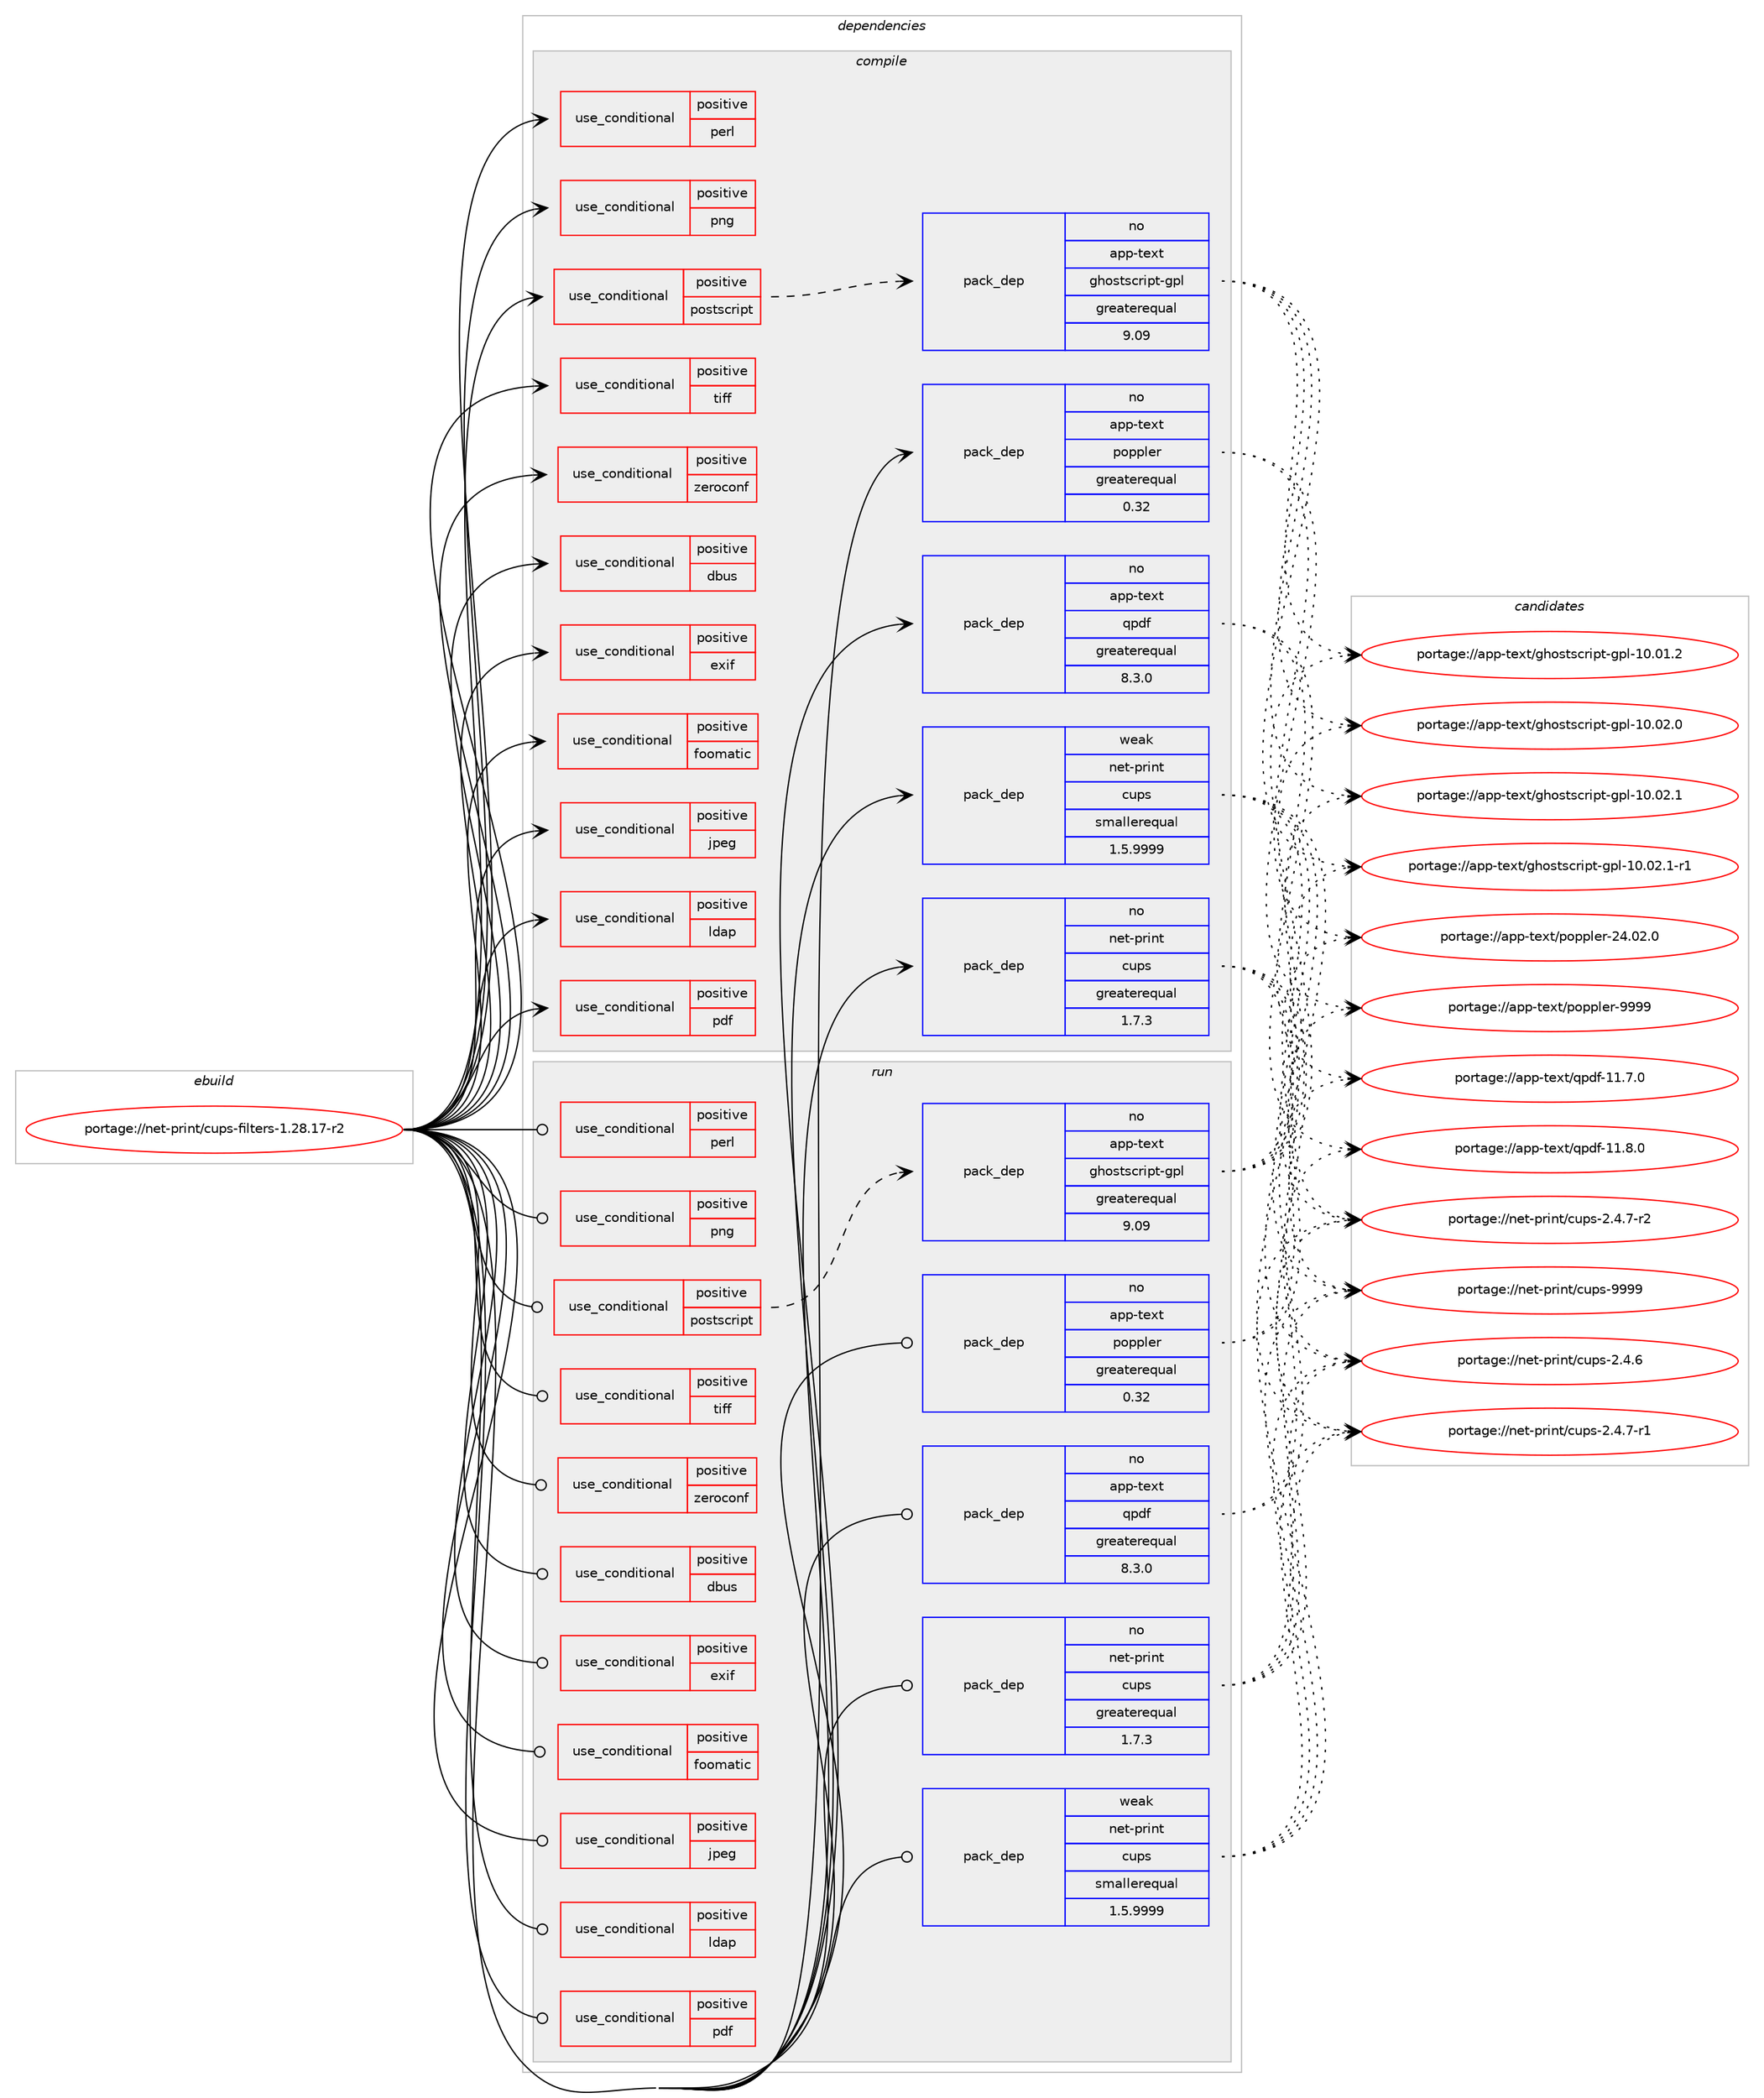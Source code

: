 digraph prolog {

# *************
# Graph options
# *************

newrank=true;
concentrate=true;
compound=true;
graph [rankdir=LR,fontname=Helvetica,fontsize=10,ranksep=1.5];#, ranksep=2.5, nodesep=0.2];
edge  [arrowhead=vee];
node  [fontname=Helvetica,fontsize=10];

# **********
# The ebuild
# **********

subgraph cluster_leftcol {
color=gray;
rank=same;
label=<<i>ebuild</i>>;
id [label="portage://net-print/cups-filters-1.28.17-r2", color=red, width=4, href="../net-print/cups-filters-1.28.17-r2.svg"];
}

# ****************
# The dependencies
# ****************

subgraph cluster_midcol {
color=gray;
label=<<i>dependencies</i>>;
subgraph cluster_compile {
fillcolor="#eeeeee";
style=filled;
label=<<i>compile</i>>;
subgraph cond7449 {
dependency11355 [label=<<TABLE BORDER="0" CELLBORDER="1" CELLSPACING="0" CELLPADDING="4"><TR><TD ROWSPAN="3" CELLPADDING="10">use_conditional</TD></TR><TR><TD>positive</TD></TR><TR><TD>dbus</TD></TR></TABLE>>, shape=none, color=red];
# *** BEGIN UNKNOWN DEPENDENCY TYPE (TODO) ***
# dependency11355 -> package_dependency(portage://net-print/cups-filters-1.28.17-r2,install,no,sys-apps,dbus,none,[,,],[],[])
# *** END UNKNOWN DEPENDENCY TYPE (TODO) ***

}
id:e -> dependency11355:w [weight=20,style="solid",arrowhead="vee"];
subgraph cond7450 {
dependency11356 [label=<<TABLE BORDER="0" CELLBORDER="1" CELLSPACING="0" CELLPADDING="4"><TR><TD ROWSPAN="3" CELLPADDING="10">use_conditional</TD></TR><TR><TD>positive</TD></TR><TR><TD>exif</TD></TR></TABLE>>, shape=none, color=red];
# *** BEGIN UNKNOWN DEPENDENCY TYPE (TODO) ***
# dependency11356 -> package_dependency(portage://net-print/cups-filters-1.28.17-r2,install,no,media-libs,libexif,none,[,,],[],[])
# *** END UNKNOWN DEPENDENCY TYPE (TODO) ***

}
id:e -> dependency11356:w [weight=20,style="solid",arrowhead="vee"];
subgraph cond7451 {
dependency11357 [label=<<TABLE BORDER="0" CELLBORDER="1" CELLSPACING="0" CELLPADDING="4"><TR><TD ROWSPAN="3" CELLPADDING="10">use_conditional</TD></TR><TR><TD>positive</TD></TR><TR><TD>foomatic</TD></TR></TABLE>>, shape=none, color=red];
# *** BEGIN UNKNOWN DEPENDENCY TYPE (TODO) ***
# dependency11357 -> package_dependency(portage://net-print/cups-filters-1.28.17-r2,install,weak,net-print,foomatic-filters,none,[,,],[],[])
# *** END UNKNOWN DEPENDENCY TYPE (TODO) ***

}
id:e -> dependency11357:w [weight=20,style="solid",arrowhead="vee"];
subgraph cond7452 {
dependency11358 [label=<<TABLE BORDER="0" CELLBORDER="1" CELLSPACING="0" CELLPADDING="4"><TR><TD ROWSPAN="3" CELLPADDING="10">use_conditional</TD></TR><TR><TD>positive</TD></TR><TR><TD>jpeg</TD></TR></TABLE>>, shape=none, color=red];
# *** BEGIN UNKNOWN DEPENDENCY TYPE (TODO) ***
# dependency11358 -> package_dependency(portage://net-print/cups-filters-1.28.17-r2,install,no,media-libs,libjpeg-turbo,none,[,,],any_same_slot,[])
# *** END UNKNOWN DEPENDENCY TYPE (TODO) ***

}
id:e -> dependency11358:w [weight=20,style="solid",arrowhead="vee"];
subgraph cond7453 {
dependency11359 [label=<<TABLE BORDER="0" CELLBORDER="1" CELLSPACING="0" CELLPADDING="4"><TR><TD ROWSPAN="3" CELLPADDING="10">use_conditional</TD></TR><TR><TD>positive</TD></TR><TR><TD>ldap</TD></TR></TABLE>>, shape=none, color=red];
# *** BEGIN UNKNOWN DEPENDENCY TYPE (TODO) ***
# dependency11359 -> package_dependency(portage://net-print/cups-filters-1.28.17-r2,install,no,net-nds,openldap,none,[,,],any_same_slot,[])
# *** END UNKNOWN DEPENDENCY TYPE (TODO) ***

}
id:e -> dependency11359:w [weight=20,style="solid",arrowhead="vee"];
subgraph cond7454 {
dependency11360 [label=<<TABLE BORDER="0" CELLBORDER="1" CELLSPACING="0" CELLPADDING="4"><TR><TD ROWSPAN="3" CELLPADDING="10">use_conditional</TD></TR><TR><TD>positive</TD></TR><TR><TD>pdf</TD></TR></TABLE>>, shape=none, color=red];
# *** BEGIN UNKNOWN DEPENDENCY TYPE (TODO) ***
# dependency11360 -> package_dependency(portage://net-print/cups-filters-1.28.17-r2,install,no,app-text,mupdf,none,[,,],any_same_slot,[])
# *** END UNKNOWN DEPENDENCY TYPE (TODO) ***

}
id:e -> dependency11360:w [weight=20,style="solid",arrowhead="vee"];
subgraph cond7455 {
dependency11361 [label=<<TABLE BORDER="0" CELLBORDER="1" CELLSPACING="0" CELLPADDING="4"><TR><TD ROWSPAN="3" CELLPADDING="10">use_conditional</TD></TR><TR><TD>positive</TD></TR><TR><TD>perl</TD></TR></TABLE>>, shape=none, color=red];
# *** BEGIN UNKNOWN DEPENDENCY TYPE (TODO) ***
# dependency11361 -> package_dependency(portage://net-print/cups-filters-1.28.17-r2,install,no,dev-lang,perl,none,[,,],any_same_slot,[])
# *** END UNKNOWN DEPENDENCY TYPE (TODO) ***

}
id:e -> dependency11361:w [weight=20,style="solid",arrowhead="vee"];
subgraph cond7456 {
dependency11362 [label=<<TABLE BORDER="0" CELLBORDER="1" CELLSPACING="0" CELLPADDING="4"><TR><TD ROWSPAN="3" CELLPADDING="10">use_conditional</TD></TR><TR><TD>positive</TD></TR><TR><TD>png</TD></TR></TABLE>>, shape=none, color=red];
# *** BEGIN UNKNOWN DEPENDENCY TYPE (TODO) ***
# dependency11362 -> package_dependency(portage://net-print/cups-filters-1.28.17-r2,install,no,media-libs,libpng,none,[,,],any_same_slot,[])
# *** END UNKNOWN DEPENDENCY TYPE (TODO) ***

}
id:e -> dependency11362:w [weight=20,style="solid",arrowhead="vee"];
subgraph cond7457 {
dependency11363 [label=<<TABLE BORDER="0" CELLBORDER="1" CELLSPACING="0" CELLPADDING="4"><TR><TD ROWSPAN="3" CELLPADDING="10">use_conditional</TD></TR><TR><TD>positive</TD></TR><TR><TD>postscript</TD></TR></TABLE>>, shape=none, color=red];
subgraph pack3796 {
dependency11364 [label=<<TABLE BORDER="0" CELLBORDER="1" CELLSPACING="0" CELLPADDING="4" WIDTH="220"><TR><TD ROWSPAN="6" CELLPADDING="30">pack_dep</TD></TR><TR><TD WIDTH="110">no</TD></TR><TR><TD>app-text</TD></TR><TR><TD>ghostscript-gpl</TD></TR><TR><TD>greaterequal</TD></TR><TR><TD>9.09</TD></TR></TABLE>>, shape=none, color=blue];
}
dependency11363:e -> dependency11364:w [weight=20,style="dashed",arrowhead="vee"];
}
id:e -> dependency11363:w [weight=20,style="solid",arrowhead="vee"];
subgraph cond7458 {
dependency11365 [label=<<TABLE BORDER="0" CELLBORDER="1" CELLSPACING="0" CELLPADDING="4"><TR><TD ROWSPAN="3" CELLPADDING="10">use_conditional</TD></TR><TR><TD>positive</TD></TR><TR><TD>tiff</TD></TR></TABLE>>, shape=none, color=red];
# *** BEGIN UNKNOWN DEPENDENCY TYPE (TODO) ***
# dependency11365 -> package_dependency(portage://net-print/cups-filters-1.28.17-r2,install,no,media-libs,tiff,none,[,,],any_same_slot,[])
# *** END UNKNOWN DEPENDENCY TYPE (TODO) ***

}
id:e -> dependency11365:w [weight=20,style="solid",arrowhead="vee"];
subgraph cond7459 {
dependency11366 [label=<<TABLE BORDER="0" CELLBORDER="1" CELLSPACING="0" CELLPADDING="4"><TR><TD ROWSPAN="3" CELLPADDING="10">use_conditional</TD></TR><TR><TD>positive</TD></TR><TR><TD>zeroconf</TD></TR></TABLE>>, shape=none, color=red];
# *** BEGIN UNKNOWN DEPENDENCY TYPE (TODO) ***
# dependency11366 -> package_dependency(portage://net-print/cups-filters-1.28.17-r2,install,no,net-dns,avahi,none,[,,],[],[use(enable(dbus),none)])
# *** END UNKNOWN DEPENDENCY TYPE (TODO) ***

}
id:e -> dependency11366:w [weight=20,style="solid",arrowhead="vee"];
# *** BEGIN UNKNOWN DEPENDENCY TYPE (TODO) ***
# id -> package_dependency(portage://net-print/cups-filters-1.28.17-r2,install,no,app-alternatives,bc,none,[,,],[],[])
# *** END UNKNOWN DEPENDENCY TYPE (TODO) ***

subgraph pack3797 {
dependency11367 [label=<<TABLE BORDER="0" CELLBORDER="1" CELLSPACING="0" CELLPADDING="4" WIDTH="220"><TR><TD ROWSPAN="6" CELLPADDING="30">pack_dep</TD></TR><TR><TD WIDTH="110">no</TD></TR><TR><TD>app-text</TD></TR><TR><TD>poppler</TD></TR><TR><TD>greaterequal</TD></TR><TR><TD>0.32</TD></TR></TABLE>>, shape=none, color=blue];
}
id:e -> dependency11367:w [weight=20,style="solid",arrowhead="vee"];
subgraph pack3798 {
dependency11368 [label=<<TABLE BORDER="0" CELLBORDER="1" CELLSPACING="0" CELLPADDING="4" WIDTH="220"><TR><TD ROWSPAN="6" CELLPADDING="30">pack_dep</TD></TR><TR><TD WIDTH="110">no</TD></TR><TR><TD>app-text</TD></TR><TR><TD>qpdf</TD></TR><TR><TD>greaterequal</TD></TR><TR><TD>8.3.0</TD></TR></TABLE>>, shape=none, color=blue];
}
id:e -> dependency11368:w [weight=20,style="solid",arrowhead="vee"];
# *** BEGIN UNKNOWN DEPENDENCY TYPE (TODO) ***
# id -> package_dependency(portage://net-print/cups-filters-1.28.17-r2,install,no,dev-libs,glib,none,[,,],[slot(2)],[])
# *** END UNKNOWN DEPENDENCY TYPE (TODO) ***

# *** BEGIN UNKNOWN DEPENDENCY TYPE (TODO) ***
# id -> package_dependency(portage://net-print/cups-filters-1.28.17-r2,install,no,media-libs,fontconfig,none,[,,],[],[])
# *** END UNKNOWN DEPENDENCY TYPE (TODO) ***

# *** BEGIN UNKNOWN DEPENDENCY TYPE (TODO) ***
# id -> package_dependency(portage://net-print/cups-filters-1.28.17-r2,install,no,media-libs,freetype,none,[,,],[slot(2)],[])
# *** END UNKNOWN DEPENDENCY TYPE (TODO) ***

# *** BEGIN UNKNOWN DEPENDENCY TYPE (TODO) ***
# id -> package_dependency(portage://net-print/cups-filters-1.28.17-r2,install,no,media-libs,lcms,none,[,,],[slot(2)],[])
# *** END UNKNOWN DEPENDENCY TYPE (TODO) ***

subgraph pack3799 {
dependency11369 [label=<<TABLE BORDER="0" CELLBORDER="1" CELLSPACING="0" CELLPADDING="4" WIDTH="220"><TR><TD ROWSPAN="6" CELLPADDING="30">pack_dep</TD></TR><TR><TD WIDTH="110">no</TD></TR><TR><TD>net-print</TD></TR><TR><TD>cups</TD></TR><TR><TD>greaterequal</TD></TR><TR><TD>1.7.3</TD></TR></TABLE>>, shape=none, color=blue];
}
id:e -> dependency11369:w [weight=20,style="solid",arrowhead="vee"];
# *** BEGIN UNKNOWN DEPENDENCY TYPE (TODO) ***
# id -> package_dependency(portage://net-print/cups-filters-1.28.17-r2,install,no,sys-libs,zlib,none,[,,],[],[])
# *** END UNKNOWN DEPENDENCY TYPE (TODO) ***

subgraph pack3800 {
dependency11370 [label=<<TABLE BORDER="0" CELLBORDER="1" CELLSPACING="0" CELLPADDING="4" WIDTH="220"><TR><TD ROWSPAN="6" CELLPADDING="30">pack_dep</TD></TR><TR><TD WIDTH="110">weak</TD></TR><TR><TD>net-print</TD></TR><TR><TD>cups</TD></TR><TR><TD>smallerequal</TD></TR><TR><TD>1.5.9999</TD></TR></TABLE>>, shape=none, color=blue];
}
id:e -> dependency11370:w [weight=20,style="solid",arrowhead="vee"];
}
subgraph cluster_compileandrun {
fillcolor="#eeeeee";
style=filled;
label=<<i>compile and run</i>>;
}
subgraph cluster_run {
fillcolor="#eeeeee";
style=filled;
label=<<i>run</i>>;
subgraph cond7460 {
dependency11371 [label=<<TABLE BORDER="0" CELLBORDER="1" CELLSPACING="0" CELLPADDING="4"><TR><TD ROWSPAN="3" CELLPADDING="10">use_conditional</TD></TR><TR><TD>positive</TD></TR><TR><TD>dbus</TD></TR></TABLE>>, shape=none, color=red];
# *** BEGIN UNKNOWN DEPENDENCY TYPE (TODO) ***
# dependency11371 -> package_dependency(portage://net-print/cups-filters-1.28.17-r2,run,no,sys-apps,dbus,none,[,,],[],[])
# *** END UNKNOWN DEPENDENCY TYPE (TODO) ***

}
id:e -> dependency11371:w [weight=20,style="solid",arrowhead="odot"];
subgraph cond7461 {
dependency11372 [label=<<TABLE BORDER="0" CELLBORDER="1" CELLSPACING="0" CELLPADDING="4"><TR><TD ROWSPAN="3" CELLPADDING="10">use_conditional</TD></TR><TR><TD>positive</TD></TR><TR><TD>exif</TD></TR></TABLE>>, shape=none, color=red];
# *** BEGIN UNKNOWN DEPENDENCY TYPE (TODO) ***
# dependency11372 -> package_dependency(portage://net-print/cups-filters-1.28.17-r2,run,no,media-libs,libexif,none,[,,],[],[])
# *** END UNKNOWN DEPENDENCY TYPE (TODO) ***

}
id:e -> dependency11372:w [weight=20,style="solid",arrowhead="odot"];
subgraph cond7462 {
dependency11373 [label=<<TABLE BORDER="0" CELLBORDER="1" CELLSPACING="0" CELLPADDING="4"><TR><TD ROWSPAN="3" CELLPADDING="10">use_conditional</TD></TR><TR><TD>positive</TD></TR><TR><TD>foomatic</TD></TR></TABLE>>, shape=none, color=red];
# *** BEGIN UNKNOWN DEPENDENCY TYPE (TODO) ***
# dependency11373 -> package_dependency(portage://net-print/cups-filters-1.28.17-r2,run,weak,net-print,foomatic-filters,none,[,,],[],[])
# *** END UNKNOWN DEPENDENCY TYPE (TODO) ***

}
id:e -> dependency11373:w [weight=20,style="solid",arrowhead="odot"];
subgraph cond7463 {
dependency11374 [label=<<TABLE BORDER="0" CELLBORDER="1" CELLSPACING="0" CELLPADDING="4"><TR><TD ROWSPAN="3" CELLPADDING="10">use_conditional</TD></TR><TR><TD>positive</TD></TR><TR><TD>jpeg</TD></TR></TABLE>>, shape=none, color=red];
# *** BEGIN UNKNOWN DEPENDENCY TYPE (TODO) ***
# dependency11374 -> package_dependency(portage://net-print/cups-filters-1.28.17-r2,run,no,media-libs,libjpeg-turbo,none,[,,],any_same_slot,[])
# *** END UNKNOWN DEPENDENCY TYPE (TODO) ***

}
id:e -> dependency11374:w [weight=20,style="solid",arrowhead="odot"];
subgraph cond7464 {
dependency11375 [label=<<TABLE BORDER="0" CELLBORDER="1" CELLSPACING="0" CELLPADDING="4"><TR><TD ROWSPAN="3" CELLPADDING="10">use_conditional</TD></TR><TR><TD>positive</TD></TR><TR><TD>ldap</TD></TR></TABLE>>, shape=none, color=red];
# *** BEGIN UNKNOWN DEPENDENCY TYPE (TODO) ***
# dependency11375 -> package_dependency(portage://net-print/cups-filters-1.28.17-r2,run,no,net-nds,openldap,none,[,,],any_same_slot,[])
# *** END UNKNOWN DEPENDENCY TYPE (TODO) ***

}
id:e -> dependency11375:w [weight=20,style="solid",arrowhead="odot"];
subgraph cond7465 {
dependency11376 [label=<<TABLE BORDER="0" CELLBORDER="1" CELLSPACING="0" CELLPADDING="4"><TR><TD ROWSPAN="3" CELLPADDING="10">use_conditional</TD></TR><TR><TD>positive</TD></TR><TR><TD>pdf</TD></TR></TABLE>>, shape=none, color=red];
# *** BEGIN UNKNOWN DEPENDENCY TYPE (TODO) ***
# dependency11376 -> package_dependency(portage://net-print/cups-filters-1.28.17-r2,run,no,app-text,mupdf,none,[,,],any_same_slot,[])
# *** END UNKNOWN DEPENDENCY TYPE (TODO) ***

}
id:e -> dependency11376:w [weight=20,style="solid",arrowhead="odot"];
subgraph cond7466 {
dependency11377 [label=<<TABLE BORDER="0" CELLBORDER="1" CELLSPACING="0" CELLPADDING="4"><TR><TD ROWSPAN="3" CELLPADDING="10">use_conditional</TD></TR><TR><TD>positive</TD></TR><TR><TD>perl</TD></TR></TABLE>>, shape=none, color=red];
# *** BEGIN UNKNOWN DEPENDENCY TYPE (TODO) ***
# dependency11377 -> package_dependency(portage://net-print/cups-filters-1.28.17-r2,run,no,dev-lang,perl,none,[,,],any_same_slot,[])
# *** END UNKNOWN DEPENDENCY TYPE (TODO) ***

}
id:e -> dependency11377:w [weight=20,style="solid",arrowhead="odot"];
subgraph cond7467 {
dependency11378 [label=<<TABLE BORDER="0" CELLBORDER="1" CELLSPACING="0" CELLPADDING="4"><TR><TD ROWSPAN="3" CELLPADDING="10">use_conditional</TD></TR><TR><TD>positive</TD></TR><TR><TD>png</TD></TR></TABLE>>, shape=none, color=red];
# *** BEGIN UNKNOWN DEPENDENCY TYPE (TODO) ***
# dependency11378 -> package_dependency(portage://net-print/cups-filters-1.28.17-r2,run,no,media-libs,libpng,none,[,,],any_same_slot,[])
# *** END UNKNOWN DEPENDENCY TYPE (TODO) ***

}
id:e -> dependency11378:w [weight=20,style="solid",arrowhead="odot"];
subgraph cond7468 {
dependency11379 [label=<<TABLE BORDER="0" CELLBORDER="1" CELLSPACING="0" CELLPADDING="4"><TR><TD ROWSPAN="3" CELLPADDING="10">use_conditional</TD></TR><TR><TD>positive</TD></TR><TR><TD>postscript</TD></TR></TABLE>>, shape=none, color=red];
subgraph pack3801 {
dependency11380 [label=<<TABLE BORDER="0" CELLBORDER="1" CELLSPACING="0" CELLPADDING="4" WIDTH="220"><TR><TD ROWSPAN="6" CELLPADDING="30">pack_dep</TD></TR><TR><TD WIDTH="110">no</TD></TR><TR><TD>app-text</TD></TR><TR><TD>ghostscript-gpl</TD></TR><TR><TD>greaterequal</TD></TR><TR><TD>9.09</TD></TR></TABLE>>, shape=none, color=blue];
}
dependency11379:e -> dependency11380:w [weight=20,style="dashed",arrowhead="vee"];
}
id:e -> dependency11379:w [weight=20,style="solid",arrowhead="odot"];
subgraph cond7469 {
dependency11381 [label=<<TABLE BORDER="0" CELLBORDER="1" CELLSPACING="0" CELLPADDING="4"><TR><TD ROWSPAN="3" CELLPADDING="10">use_conditional</TD></TR><TR><TD>positive</TD></TR><TR><TD>tiff</TD></TR></TABLE>>, shape=none, color=red];
# *** BEGIN UNKNOWN DEPENDENCY TYPE (TODO) ***
# dependency11381 -> package_dependency(portage://net-print/cups-filters-1.28.17-r2,run,no,media-libs,tiff,none,[,,],any_same_slot,[])
# *** END UNKNOWN DEPENDENCY TYPE (TODO) ***

}
id:e -> dependency11381:w [weight=20,style="solid",arrowhead="odot"];
subgraph cond7470 {
dependency11382 [label=<<TABLE BORDER="0" CELLBORDER="1" CELLSPACING="0" CELLPADDING="4"><TR><TD ROWSPAN="3" CELLPADDING="10">use_conditional</TD></TR><TR><TD>positive</TD></TR><TR><TD>zeroconf</TD></TR></TABLE>>, shape=none, color=red];
# *** BEGIN UNKNOWN DEPENDENCY TYPE (TODO) ***
# dependency11382 -> package_dependency(portage://net-print/cups-filters-1.28.17-r2,run,no,net-dns,avahi,none,[,,],[],[use(enable(dbus),none)])
# *** END UNKNOWN DEPENDENCY TYPE (TODO) ***

}
id:e -> dependency11382:w [weight=20,style="solid",arrowhead="odot"];
# *** BEGIN UNKNOWN DEPENDENCY TYPE (TODO) ***
# id -> package_dependency(portage://net-print/cups-filters-1.28.17-r2,run,no,app-alternatives,bc,none,[,,],[],[])
# *** END UNKNOWN DEPENDENCY TYPE (TODO) ***

subgraph pack3802 {
dependency11383 [label=<<TABLE BORDER="0" CELLBORDER="1" CELLSPACING="0" CELLPADDING="4" WIDTH="220"><TR><TD ROWSPAN="6" CELLPADDING="30">pack_dep</TD></TR><TR><TD WIDTH="110">no</TD></TR><TR><TD>app-text</TD></TR><TR><TD>poppler</TD></TR><TR><TD>greaterequal</TD></TR><TR><TD>0.32</TD></TR></TABLE>>, shape=none, color=blue];
}
id:e -> dependency11383:w [weight=20,style="solid",arrowhead="odot"];
subgraph pack3803 {
dependency11384 [label=<<TABLE BORDER="0" CELLBORDER="1" CELLSPACING="0" CELLPADDING="4" WIDTH="220"><TR><TD ROWSPAN="6" CELLPADDING="30">pack_dep</TD></TR><TR><TD WIDTH="110">no</TD></TR><TR><TD>app-text</TD></TR><TR><TD>qpdf</TD></TR><TR><TD>greaterequal</TD></TR><TR><TD>8.3.0</TD></TR></TABLE>>, shape=none, color=blue];
}
id:e -> dependency11384:w [weight=20,style="solid",arrowhead="odot"];
# *** BEGIN UNKNOWN DEPENDENCY TYPE (TODO) ***
# id -> package_dependency(portage://net-print/cups-filters-1.28.17-r2,run,no,dev-libs,glib,none,[,,],[slot(2)],[])
# *** END UNKNOWN DEPENDENCY TYPE (TODO) ***

# *** BEGIN UNKNOWN DEPENDENCY TYPE (TODO) ***
# id -> package_dependency(portage://net-print/cups-filters-1.28.17-r2,run,no,media-libs,fontconfig,none,[,,],[],[])
# *** END UNKNOWN DEPENDENCY TYPE (TODO) ***

# *** BEGIN UNKNOWN DEPENDENCY TYPE (TODO) ***
# id -> package_dependency(portage://net-print/cups-filters-1.28.17-r2,run,no,media-libs,freetype,none,[,,],[slot(2)],[])
# *** END UNKNOWN DEPENDENCY TYPE (TODO) ***

# *** BEGIN UNKNOWN DEPENDENCY TYPE (TODO) ***
# id -> package_dependency(portage://net-print/cups-filters-1.28.17-r2,run,no,media-libs,lcms,none,[,,],[slot(2)],[])
# *** END UNKNOWN DEPENDENCY TYPE (TODO) ***

subgraph pack3804 {
dependency11385 [label=<<TABLE BORDER="0" CELLBORDER="1" CELLSPACING="0" CELLPADDING="4" WIDTH="220"><TR><TD ROWSPAN="6" CELLPADDING="30">pack_dep</TD></TR><TR><TD WIDTH="110">no</TD></TR><TR><TD>net-print</TD></TR><TR><TD>cups</TD></TR><TR><TD>greaterequal</TD></TR><TR><TD>1.7.3</TD></TR></TABLE>>, shape=none, color=blue];
}
id:e -> dependency11385:w [weight=20,style="solid",arrowhead="odot"];
# *** BEGIN UNKNOWN DEPENDENCY TYPE (TODO) ***
# id -> package_dependency(portage://net-print/cups-filters-1.28.17-r2,run,no,sys-libs,zlib,none,[,,],[],[])
# *** END UNKNOWN DEPENDENCY TYPE (TODO) ***

subgraph pack3805 {
dependency11386 [label=<<TABLE BORDER="0" CELLBORDER="1" CELLSPACING="0" CELLPADDING="4" WIDTH="220"><TR><TD ROWSPAN="6" CELLPADDING="30">pack_dep</TD></TR><TR><TD WIDTH="110">weak</TD></TR><TR><TD>net-print</TD></TR><TR><TD>cups</TD></TR><TR><TD>smallerequal</TD></TR><TR><TD>1.5.9999</TD></TR></TABLE>>, shape=none, color=blue];
}
id:e -> dependency11386:w [weight=20,style="solid",arrowhead="odot"];
}
}

# **************
# The candidates
# **************

subgraph cluster_choices {
rank=same;
color=gray;
label=<<i>candidates</i>>;

subgraph choice3796 {
color=black;
nodesep=1;
choice97112112451161011201164710310411111511611599114105112116451031121084549484648494650 [label="portage://app-text/ghostscript-gpl-10.01.2", color=red, width=4,href="../app-text/ghostscript-gpl-10.01.2.svg"];
choice97112112451161011201164710310411111511611599114105112116451031121084549484648504648 [label="portage://app-text/ghostscript-gpl-10.02.0", color=red, width=4,href="../app-text/ghostscript-gpl-10.02.0.svg"];
choice97112112451161011201164710310411111511611599114105112116451031121084549484648504649 [label="portage://app-text/ghostscript-gpl-10.02.1", color=red, width=4,href="../app-text/ghostscript-gpl-10.02.1.svg"];
choice971121124511610112011647103104111115116115991141051121164510311210845494846485046494511449 [label="portage://app-text/ghostscript-gpl-10.02.1-r1", color=red, width=4,href="../app-text/ghostscript-gpl-10.02.1-r1.svg"];
dependency11364:e -> choice97112112451161011201164710310411111511611599114105112116451031121084549484648494650:w [style=dotted,weight="100"];
dependency11364:e -> choice97112112451161011201164710310411111511611599114105112116451031121084549484648504648:w [style=dotted,weight="100"];
dependency11364:e -> choice97112112451161011201164710310411111511611599114105112116451031121084549484648504649:w [style=dotted,weight="100"];
dependency11364:e -> choice971121124511610112011647103104111115116115991141051121164510311210845494846485046494511449:w [style=dotted,weight="100"];
}
subgraph choice3797 {
color=black;
nodesep=1;
choice9711211245116101120116471121111121121081011144550524648504648 [label="portage://app-text/poppler-24.02.0", color=red, width=4,href="../app-text/poppler-24.02.0.svg"];
choice9711211245116101120116471121111121121081011144557575757 [label="portage://app-text/poppler-9999", color=red, width=4,href="../app-text/poppler-9999.svg"];
dependency11367:e -> choice9711211245116101120116471121111121121081011144550524648504648:w [style=dotted,weight="100"];
dependency11367:e -> choice9711211245116101120116471121111121121081011144557575757:w [style=dotted,weight="100"];
}
subgraph choice3798 {
color=black;
nodesep=1;
choice97112112451161011201164711311210010245494946554648 [label="portage://app-text/qpdf-11.7.0", color=red, width=4,href="../app-text/qpdf-11.7.0.svg"];
choice97112112451161011201164711311210010245494946564648 [label="portage://app-text/qpdf-11.8.0", color=red, width=4,href="../app-text/qpdf-11.8.0.svg"];
dependency11368:e -> choice97112112451161011201164711311210010245494946554648:w [style=dotted,weight="100"];
dependency11368:e -> choice97112112451161011201164711311210010245494946564648:w [style=dotted,weight="100"];
}
subgraph choice3799 {
color=black;
nodesep=1;
choice110101116451121141051101164799117112115455046524654 [label="portage://net-print/cups-2.4.6", color=red, width=4,href="../net-print/cups-2.4.6.svg"];
choice1101011164511211410511011647991171121154550465246554511449 [label="portage://net-print/cups-2.4.7-r1", color=red, width=4,href="../net-print/cups-2.4.7-r1.svg"];
choice1101011164511211410511011647991171121154550465246554511450 [label="portage://net-print/cups-2.4.7-r2", color=red, width=4,href="../net-print/cups-2.4.7-r2.svg"];
choice1101011164511211410511011647991171121154557575757 [label="portage://net-print/cups-9999", color=red, width=4,href="../net-print/cups-9999.svg"];
dependency11369:e -> choice110101116451121141051101164799117112115455046524654:w [style=dotted,weight="100"];
dependency11369:e -> choice1101011164511211410511011647991171121154550465246554511449:w [style=dotted,weight="100"];
dependency11369:e -> choice1101011164511211410511011647991171121154550465246554511450:w [style=dotted,weight="100"];
dependency11369:e -> choice1101011164511211410511011647991171121154557575757:w [style=dotted,weight="100"];
}
subgraph choice3800 {
color=black;
nodesep=1;
choice110101116451121141051101164799117112115455046524654 [label="portage://net-print/cups-2.4.6", color=red, width=4,href="../net-print/cups-2.4.6.svg"];
choice1101011164511211410511011647991171121154550465246554511449 [label="portage://net-print/cups-2.4.7-r1", color=red, width=4,href="../net-print/cups-2.4.7-r1.svg"];
choice1101011164511211410511011647991171121154550465246554511450 [label="portage://net-print/cups-2.4.7-r2", color=red, width=4,href="../net-print/cups-2.4.7-r2.svg"];
choice1101011164511211410511011647991171121154557575757 [label="portage://net-print/cups-9999", color=red, width=4,href="../net-print/cups-9999.svg"];
dependency11370:e -> choice110101116451121141051101164799117112115455046524654:w [style=dotted,weight="100"];
dependency11370:e -> choice1101011164511211410511011647991171121154550465246554511449:w [style=dotted,weight="100"];
dependency11370:e -> choice1101011164511211410511011647991171121154550465246554511450:w [style=dotted,weight="100"];
dependency11370:e -> choice1101011164511211410511011647991171121154557575757:w [style=dotted,weight="100"];
}
subgraph choice3801 {
color=black;
nodesep=1;
choice97112112451161011201164710310411111511611599114105112116451031121084549484648494650 [label="portage://app-text/ghostscript-gpl-10.01.2", color=red, width=4,href="../app-text/ghostscript-gpl-10.01.2.svg"];
choice97112112451161011201164710310411111511611599114105112116451031121084549484648504648 [label="portage://app-text/ghostscript-gpl-10.02.0", color=red, width=4,href="../app-text/ghostscript-gpl-10.02.0.svg"];
choice97112112451161011201164710310411111511611599114105112116451031121084549484648504649 [label="portage://app-text/ghostscript-gpl-10.02.1", color=red, width=4,href="../app-text/ghostscript-gpl-10.02.1.svg"];
choice971121124511610112011647103104111115116115991141051121164510311210845494846485046494511449 [label="portage://app-text/ghostscript-gpl-10.02.1-r1", color=red, width=4,href="../app-text/ghostscript-gpl-10.02.1-r1.svg"];
dependency11380:e -> choice97112112451161011201164710310411111511611599114105112116451031121084549484648494650:w [style=dotted,weight="100"];
dependency11380:e -> choice97112112451161011201164710310411111511611599114105112116451031121084549484648504648:w [style=dotted,weight="100"];
dependency11380:e -> choice97112112451161011201164710310411111511611599114105112116451031121084549484648504649:w [style=dotted,weight="100"];
dependency11380:e -> choice971121124511610112011647103104111115116115991141051121164510311210845494846485046494511449:w [style=dotted,weight="100"];
}
subgraph choice3802 {
color=black;
nodesep=1;
choice9711211245116101120116471121111121121081011144550524648504648 [label="portage://app-text/poppler-24.02.0", color=red, width=4,href="../app-text/poppler-24.02.0.svg"];
choice9711211245116101120116471121111121121081011144557575757 [label="portage://app-text/poppler-9999", color=red, width=4,href="../app-text/poppler-9999.svg"];
dependency11383:e -> choice9711211245116101120116471121111121121081011144550524648504648:w [style=dotted,weight="100"];
dependency11383:e -> choice9711211245116101120116471121111121121081011144557575757:w [style=dotted,weight="100"];
}
subgraph choice3803 {
color=black;
nodesep=1;
choice97112112451161011201164711311210010245494946554648 [label="portage://app-text/qpdf-11.7.0", color=red, width=4,href="../app-text/qpdf-11.7.0.svg"];
choice97112112451161011201164711311210010245494946564648 [label="portage://app-text/qpdf-11.8.0", color=red, width=4,href="../app-text/qpdf-11.8.0.svg"];
dependency11384:e -> choice97112112451161011201164711311210010245494946554648:w [style=dotted,weight="100"];
dependency11384:e -> choice97112112451161011201164711311210010245494946564648:w [style=dotted,weight="100"];
}
subgraph choice3804 {
color=black;
nodesep=1;
choice110101116451121141051101164799117112115455046524654 [label="portage://net-print/cups-2.4.6", color=red, width=4,href="../net-print/cups-2.4.6.svg"];
choice1101011164511211410511011647991171121154550465246554511449 [label="portage://net-print/cups-2.4.7-r1", color=red, width=4,href="../net-print/cups-2.4.7-r1.svg"];
choice1101011164511211410511011647991171121154550465246554511450 [label="portage://net-print/cups-2.4.7-r2", color=red, width=4,href="../net-print/cups-2.4.7-r2.svg"];
choice1101011164511211410511011647991171121154557575757 [label="portage://net-print/cups-9999", color=red, width=4,href="../net-print/cups-9999.svg"];
dependency11385:e -> choice110101116451121141051101164799117112115455046524654:w [style=dotted,weight="100"];
dependency11385:e -> choice1101011164511211410511011647991171121154550465246554511449:w [style=dotted,weight="100"];
dependency11385:e -> choice1101011164511211410511011647991171121154550465246554511450:w [style=dotted,weight="100"];
dependency11385:e -> choice1101011164511211410511011647991171121154557575757:w [style=dotted,weight="100"];
}
subgraph choice3805 {
color=black;
nodesep=1;
choice110101116451121141051101164799117112115455046524654 [label="portage://net-print/cups-2.4.6", color=red, width=4,href="../net-print/cups-2.4.6.svg"];
choice1101011164511211410511011647991171121154550465246554511449 [label="portage://net-print/cups-2.4.7-r1", color=red, width=4,href="../net-print/cups-2.4.7-r1.svg"];
choice1101011164511211410511011647991171121154550465246554511450 [label="portage://net-print/cups-2.4.7-r2", color=red, width=4,href="../net-print/cups-2.4.7-r2.svg"];
choice1101011164511211410511011647991171121154557575757 [label="portage://net-print/cups-9999", color=red, width=4,href="../net-print/cups-9999.svg"];
dependency11386:e -> choice110101116451121141051101164799117112115455046524654:w [style=dotted,weight="100"];
dependency11386:e -> choice1101011164511211410511011647991171121154550465246554511449:w [style=dotted,weight="100"];
dependency11386:e -> choice1101011164511211410511011647991171121154550465246554511450:w [style=dotted,weight="100"];
dependency11386:e -> choice1101011164511211410511011647991171121154557575757:w [style=dotted,weight="100"];
}
}

}
